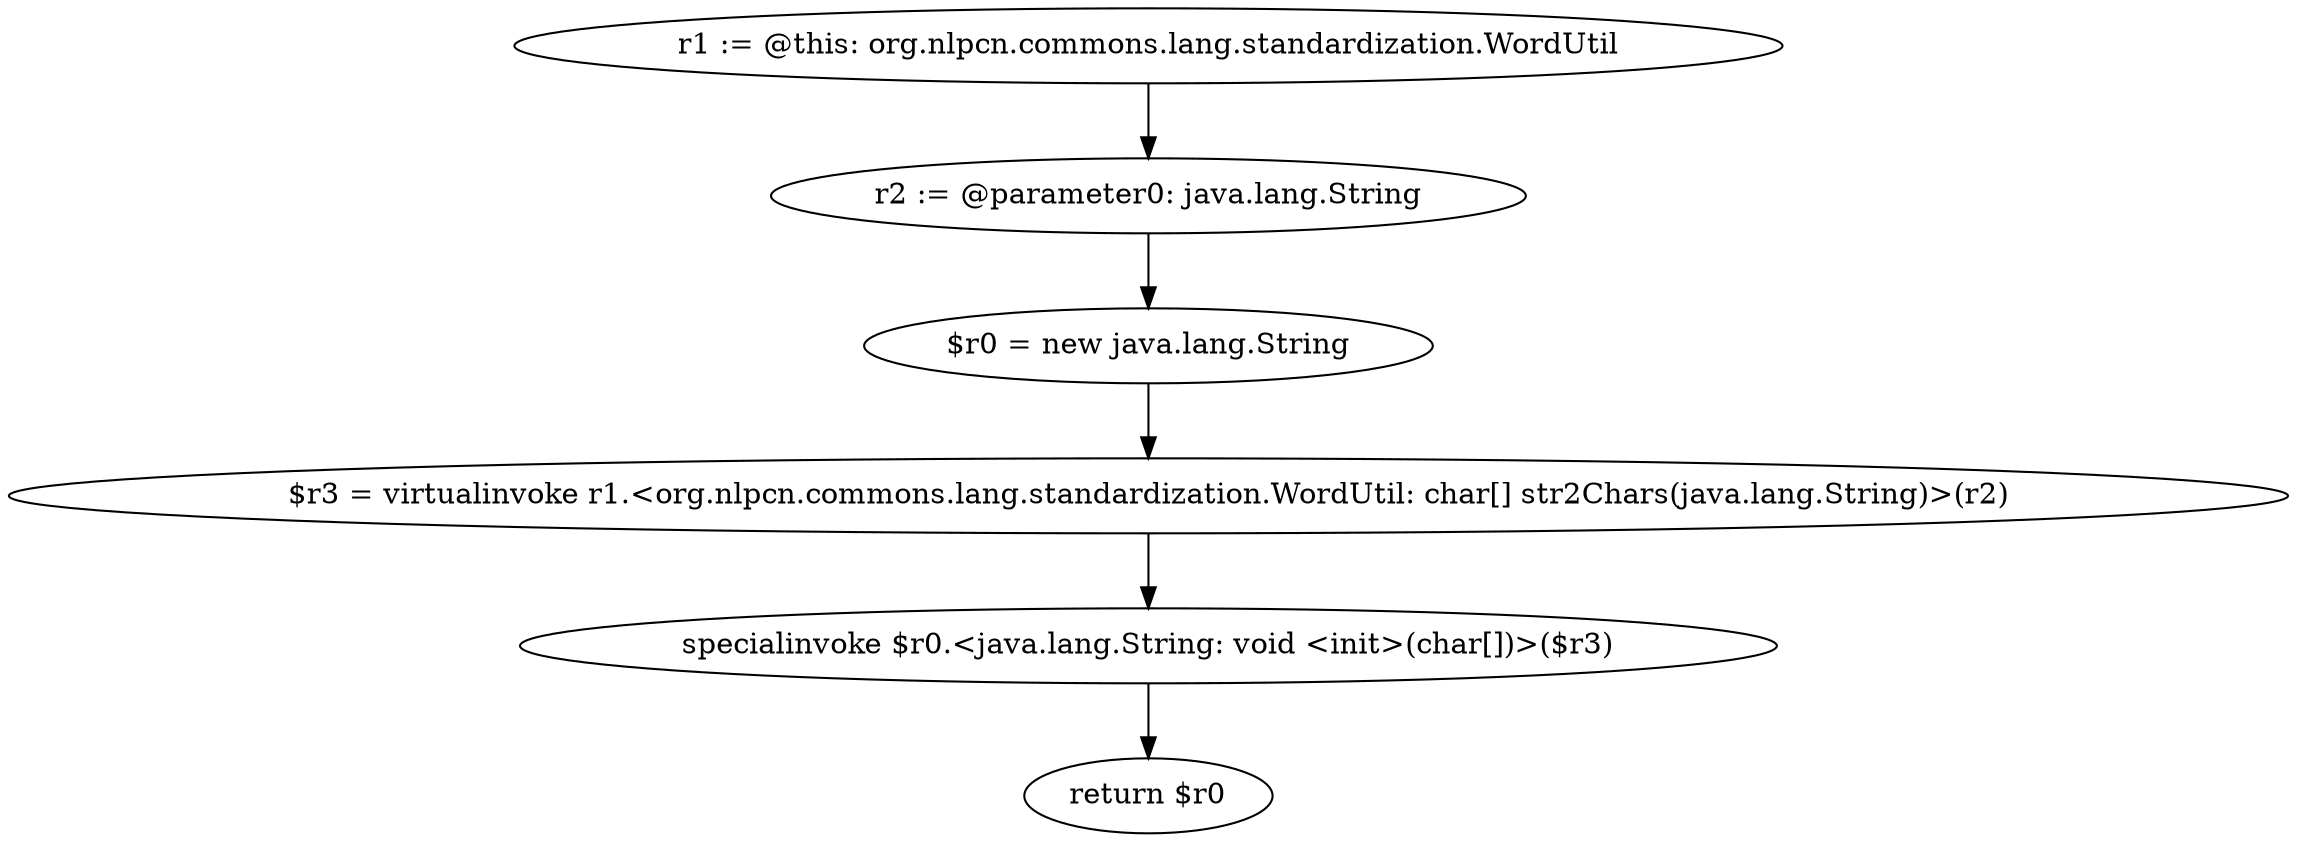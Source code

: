 digraph "unitGraph" {
    "r1 := @this: org.nlpcn.commons.lang.standardization.WordUtil"
    "r2 := @parameter0: java.lang.String"
    "$r0 = new java.lang.String"
    "$r3 = virtualinvoke r1.<org.nlpcn.commons.lang.standardization.WordUtil: char[] str2Chars(java.lang.String)>(r2)"
    "specialinvoke $r0.<java.lang.String: void <init>(char[])>($r3)"
    "return $r0"
    "r1 := @this: org.nlpcn.commons.lang.standardization.WordUtil"->"r2 := @parameter0: java.lang.String";
    "r2 := @parameter0: java.lang.String"->"$r0 = new java.lang.String";
    "$r0 = new java.lang.String"->"$r3 = virtualinvoke r1.<org.nlpcn.commons.lang.standardization.WordUtil: char[] str2Chars(java.lang.String)>(r2)";
    "$r3 = virtualinvoke r1.<org.nlpcn.commons.lang.standardization.WordUtil: char[] str2Chars(java.lang.String)>(r2)"->"specialinvoke $r0.<java.lang.String: void <init>(char[])>($r3)";
    "specialinvoke $r0.<java.lang.String: void <init>(char[])>($r3)"->"return $r0";
}
